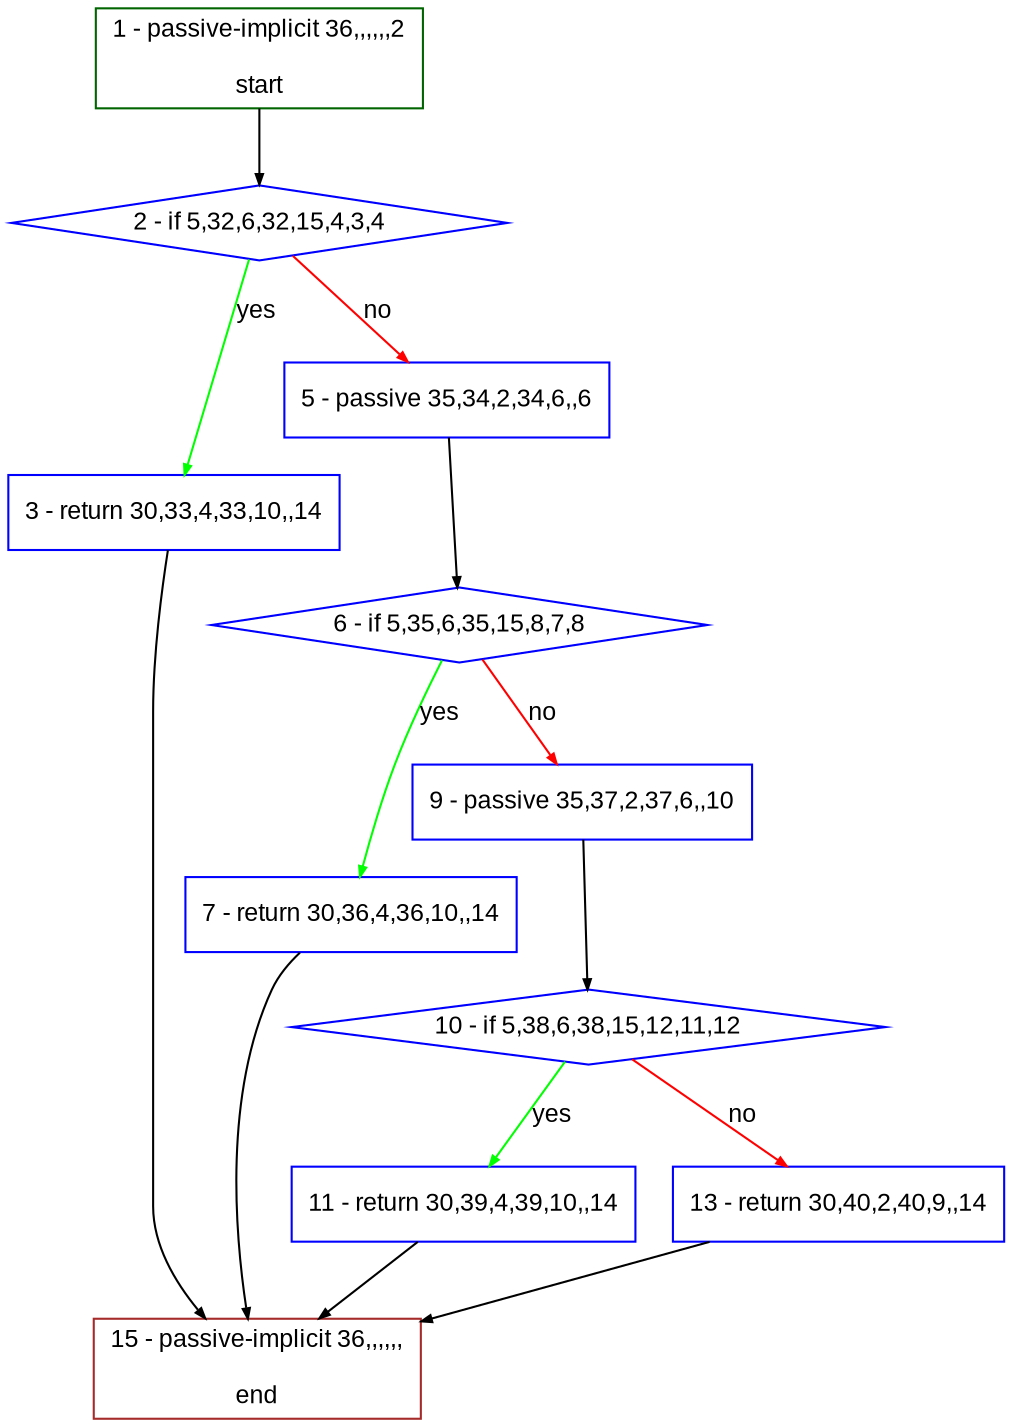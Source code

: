 digraph "" {
  graph [bgcolor="white", fillcolor="#FFFFCC", pack="true", packmode="clust", fontname="Arial", label="", fontsize="12", compound="true", style="rounded,filled"];
  node [node_initialized="no", fillcolor="white", fontname="Arial", label="", color="grey", fontsize="12", fixedsize="false", compound="true", shape="rectangle", style="filled"];
  edge [arrowtail="none", lhead="", fontcolor="black", fontname="Arial", label="", color="black", fontsize="12", arrowhead="normal", arrowsize="0.5", compound="true", ltail="", dir="forward"];
  __N1 [fillcolor="#ffffff", label="2 - if 5,32,6,32,15,4,3,4", color="#0000ff", shape="diamond", style="filled"];
  __N2 [fillcolor="#ffffff", label="1 - passive-implicit 36,,,,,,2\n\nstart", color="#006400", shape="box", style="filled"];
  __N3 [fillcolor="#ffffff", label="3 - return 30,33,4,33,10,,14", color="#0000ff", shape="box", style="filled"];
  __N4 [fillcolor="#ffffff", label="5 - passive 35,34,2,34,6,,6", color="#0000ff", shape="box", style="filled"];
  __N5 [fillcolor="#ffffff", label="15 - passive-implicit 36,,,,,,\n\nend", color="#a52a2a", shape="box", style="filled"];
  __N6 [fillcolor="#ffffff", label="6 - if 5,35,6,35,15,8,7,8", color="#0000ff", shape="diamond", style="filled"];
  __N7 [fillcolor="#ffffff", label="7 - return 30,36,4,36,10,,14", color="#0000ff", shape="box", style="filled"];
  __N8 [fillcolor="#ffffff", label="9 - passive 35,37,2,37,6,,10", color="#0000ff", shape="box", style="filled"];
  __N9 [fillcolor="#ffffff", label="10 - if 5,38,6,38,15,12,11,12", color="#0000ff", shape="diamond", style="filled"];
  __N10 [fillcolor="#ffffff", label="11 - return 30,39,4,39,10,,14", color="#0000ff", shape="box", style="filled"];
  __N11 [fillcolor="#ffffff", label="13 - return 30,40,2,40,9,,14", color="#0000ff", shape="box", style="filled"];
  __N2 -> __N1 [arrowtail="none", color="#000000", label="", arrowhead="normal", dir="forward"];
  __N1 -> __N3 [arrowtail="none", color="#00ff00", label="yes", arrowhead="normal", dir="forward"];
  __N1 -> __N4 [arrowtail="none", color="#ff0000", label="no", arrowhead="normal", dir="forward"];
  __N3 -> __N5 [arrowtail="none", color="#000000", label="", arrowhead="normal", dir="forward"];
  __N4 -> __N6 [arrowtail="none", color="#000000", label="", arrowhead="normal", dir="forward"];
  __N6 -> __N7 [arrowtail="none", color="#00ff00", label="yes", arrowhead="normal", dir="forward"];
  __N6 -> __N8 [arrowtail="none", color="#ff0000", label="no", arrowhead="normal", dir="forward"];
  __N7 -> __N5 [arrowtail="none", color="#000000", label="", arrowhead="normal", dir="forward"];
  __N8 -> __N9 [arrowtail="none", color="#000000", label="", arrowhead="normal", dir="forward"];
  __N9 -> __N10 [arrowtail="none", color="#00ff00", label="yes", arrowhead="normal", dir="forward"];
  __N9 -> __N11 [arrowtail="none", color="#ff0000", label="no", arrowhead="normal", dir="forward"];
  __N10 -> __N5 [arrowtail="none", color="#000000", label="", arrowhead="normal", dir="forward"];
  __N11 -> __N5 [arrowtail="none", color="#000000", label="", arrowhead="normal", dir="forward"];
}

